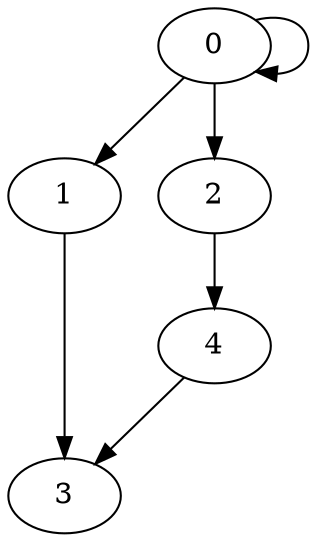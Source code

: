 digraph G {
	0;
	1;
	2;
	3;
	4;

	0 -> 1 [village=Munich; name=Riverside_Street; heightLimit=3; weight=10; primaryType=mainStreet; secondaryType=none;];
	0 -> 2 [village=Munich; name=Village_Square; heightLimit=2; weight=14; primaryType=sideStreet; secondaryType=none;];
	0 -> 0 [village=Munich; name=Mill_Lane; heightLimit=3; weight=10; primaryType=sideStreet; secondaryType=none;];
	1 -> 3 [village=Munich; name=Main_Street; heightLimit=3; weight=7; primaryType=mainStreet; secondaryType=none;];
	2 -> 4 [village=Munich; name=Market_Street; heightLimit=3; weight=5; primaryType=mainStreet; secondaryType=none;];
	4 -> 3 [village=Munich; name=By_the_Pond; heightLimit=3; weight=1; primaryType=mainStreet; secondaryType=none;];

}